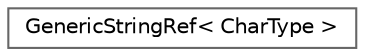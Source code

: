 digraph "Graphical Class Hierarchy"
{
 // LATEX_PDF_SIZE
  bgcolor="transparent";
  edge [fontname=Helvetica,fontsize=10,labelfontname=Helvetica,labelfontsize=10];
  node [fontname=Helvetica,fontsize=10,shape=box,height=0.2,width=0.4];
  rankdir="LR";
  Node0 [id="Node000000",label="GenericStringRef\< CharType \>",height=0.2,width=0.4,color="grey40", fillcolor="white", style="filled",URL="$struct_generic_string_ref.html",tooltip="Reference to a constant string (not taking a copy)"];
}
